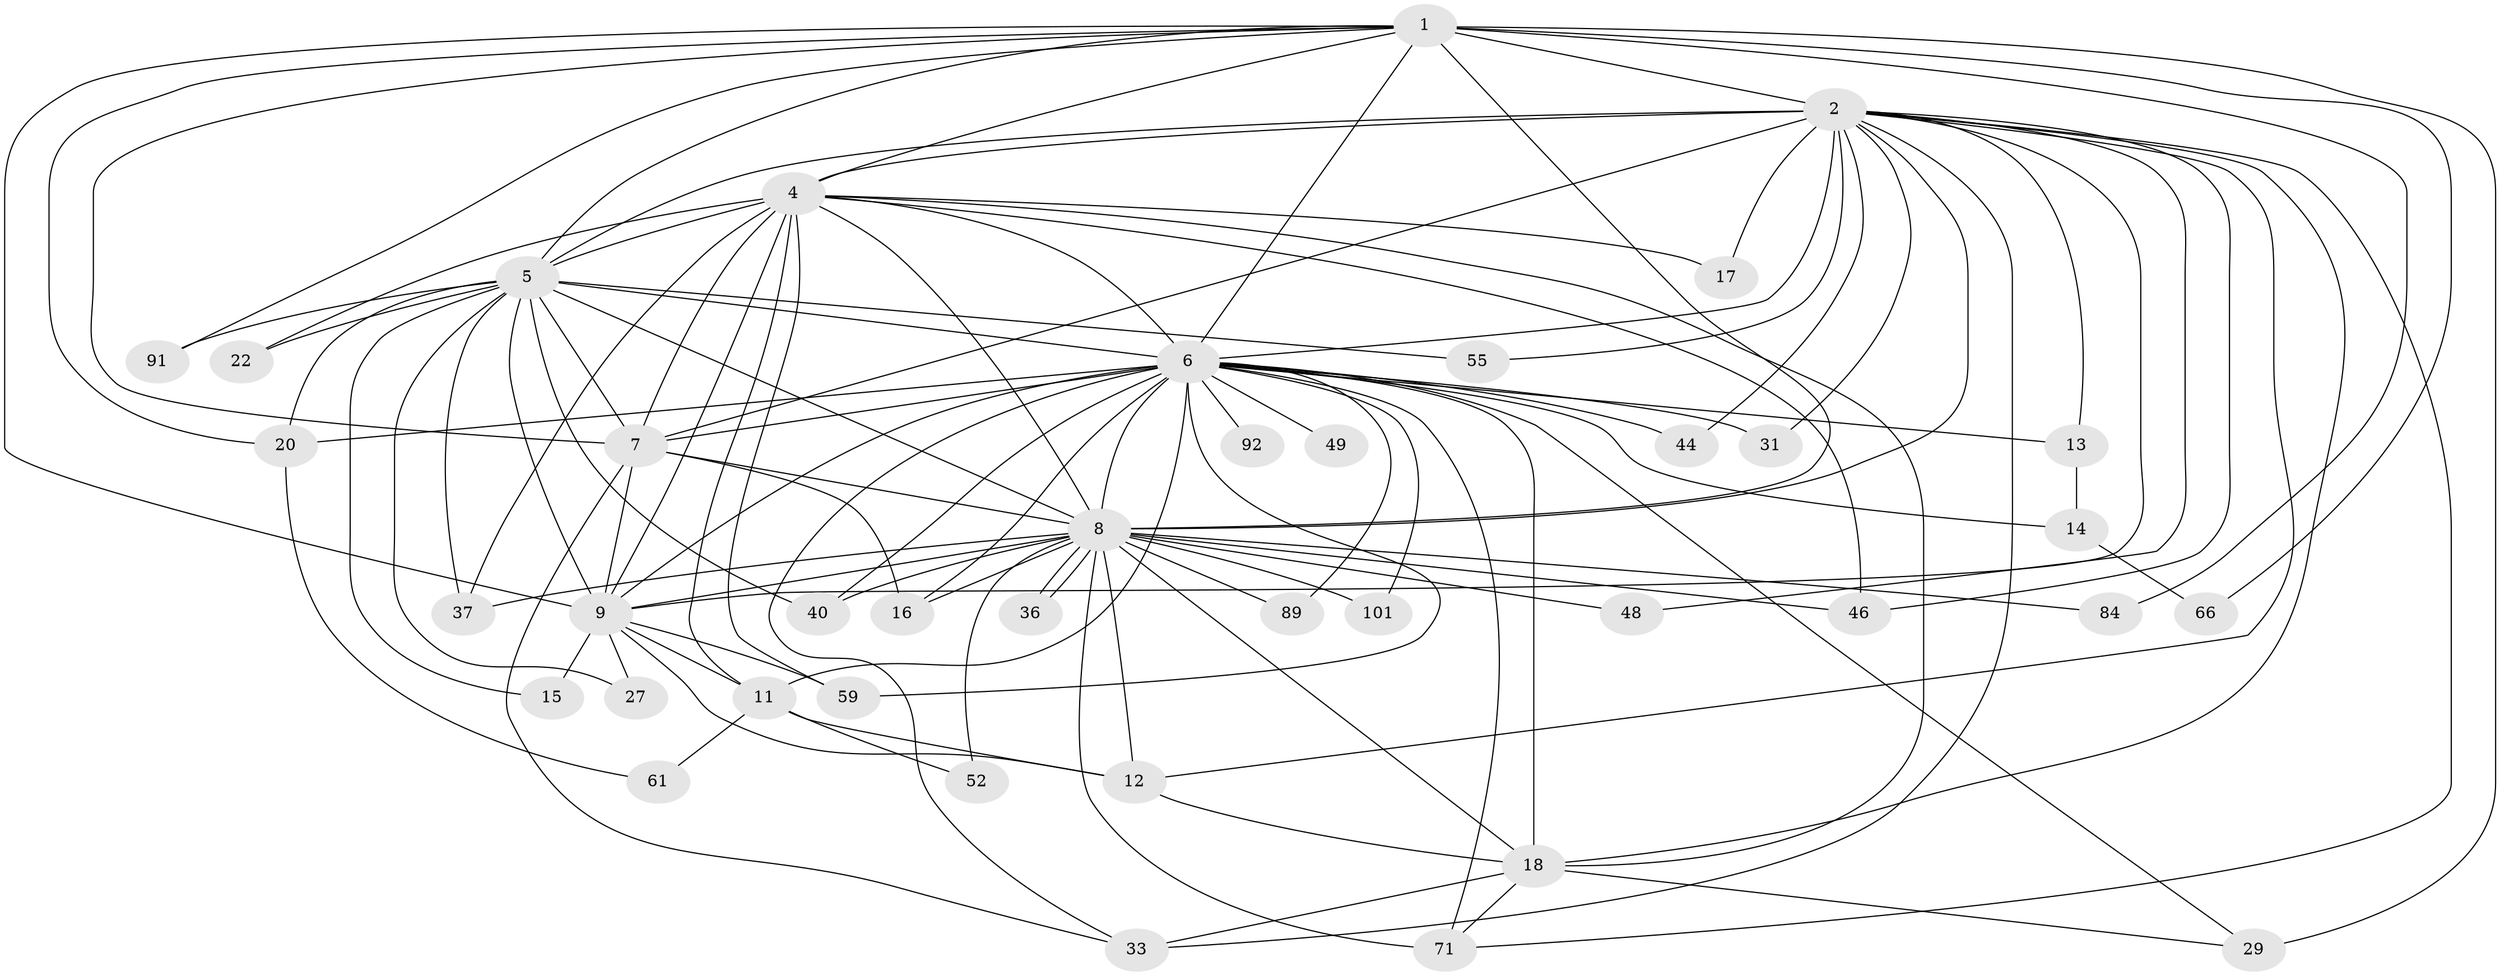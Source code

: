 // original degree distribution, {19: 0.039603960396039604, 17: 0.009900990099009901, 26: 0.009900990099009901, 29: 0.009900990099009901, 15: 0.009900990099009901, 30: 0.009900990099009901, 22: 0.009900990099009901, 6: 0.019801980198019802, 5: 0.0594059405940594, 3: 0.1782178217821782, 2: 0.594059405940594, 7: 0.009900990099009901, 4: 0.039603960396039604}
// Generated by graph-tools (version 1.1) at 2025/17/03/04/25 18:17:23]
// undirected, 40 vertices, 107 edges
graph export_dot {
graph [start="1"]
  node [color=gray90,style=filled];
  1;
  2 [super="+45+93+3+43+65"];
  4 [super="+62+74+79+41+24+47+51"];
  5 [super="+19"];
  6 [super="+63+10"];
  7 [super="+99"];
  8 [super="+69+38"];
  9 [super="+21+64+83+95+39+53"];
  11 [super="+26+76+70"];
  12 [super="+67"];
  13;
  14;
  15;
  16 [super="+78+35"];
  17;
  18 [super="+25+28"];
  20 [super="+32+73"];
  22;
  27;
  29 [super="+60"];
  31;
  33 [super="+50+58"];
  36;
  37;
  40 [super="+90"];
  44;
  46 [super="+98"];
  48;
  49;
  52;
  55;
  59 [super="+72+94+85"];
  61;
  66;
  71 [super="+82+86"];
  84;
  89;
  91;
  92;
  101;
  1 -- 2 [weight=3];
  1 -- 4;
  1 -- 5;
  1 -- 6 [weight=2];
  1 -- 7;
  1 -- 8;
  1 -- 9 [weight=4];
  1 -- 29 [weight=2];
  1 -- 66;
  1 -- 84;
  1 -- 91;
  1 -- 20;
  2 -- 4 [weight=3];
  2 -- 5 [weight=2];
  2 -- 6 [weight=5];
  2 -- 7 [weight=2];
  2 -- 8 [weight=4];
  2 -- 9 [weight=3];
  2 -- 13;
  2 -- 71;
  2 -- 12;
  2 -- 17 [weight=2];
  2 -- 31;
  2 -- 46;
  2 -- 48;
  2 -- 55;
  2 -- 44;
  2 -- 18 [weight=2];
  2 -- 33;
  4 -- 5 [weight=2];
  4 -- 6 [weight=4];
  4 -- 7 [weight=2];
  4 -- 8 [weight=3];
  4 -- 9 [weight=4];
  4 -- 17;
  4 -- 18 [weight=2];
  4 -- 22;
  4 -- 46;
  4 -- 59;
  4 -- 11;
  4 -- 37;
  5 -- 6 [weight=2];
  5 -- 7 [weight=2];
  5 -- 8;
  5 -- 9;
  5 -- 15;
  5 -- 22;
  5 -- 27;
  5 -- 37;
  5 -- 40;
  5 -- 55;
  5 -- 91;
  5 -- 20 [weight=2];
  6 -- 7 [weight=3];
  6 -- 8 [weight=3];
  6 -- 9 [weight=3];
  6 -- 11 [weight=2];
  6 -- 13;
  6 -- 18 [weight=4];
  6 -- 20;
  6 -- 31;
  6 -- 49 [weight=2];
  6 -- 59 [weight=3];
  6 -- 71 [weight=2];
  6 -- 89;
  6 -- 92 [weight=2];
  6 -- 101;
  6 -- 33;
  6 -- 40;
  6 -- 44;
  6 -- 14;
  6 -- 16;
  6 -- 29;
  7 -- 8;
  7 -- 9;
  7 -- 33;
  7 -- 16 [weight=2];
  8 -- 9 [weight=2];
  8 -- 16;
  8 -- 36;
  8 -- 36;
  8 -- 37 [weight=2];
  8 -- 40;
  8 -- 48;
  8 -- 52;
  8 -- 71;
  8 -- 84;
  8 -- 89;
  8 -- 101;
  8 -- 12;
  8 -- 46;
  8 -- 18 [weight=2];
  9 -- 12;
  9 -- 15;
  9 -- 27;
  9 -- 59;
  9 -- 11;
  11 -- 61;
  11 -- 52;
  11 -- 12;
  12 -- 18;
  13 -- 14;
  14 -- 66;
  18 -- 33;
  18 -- 71;
  18 -- 29;
  20 -- 61;
}
